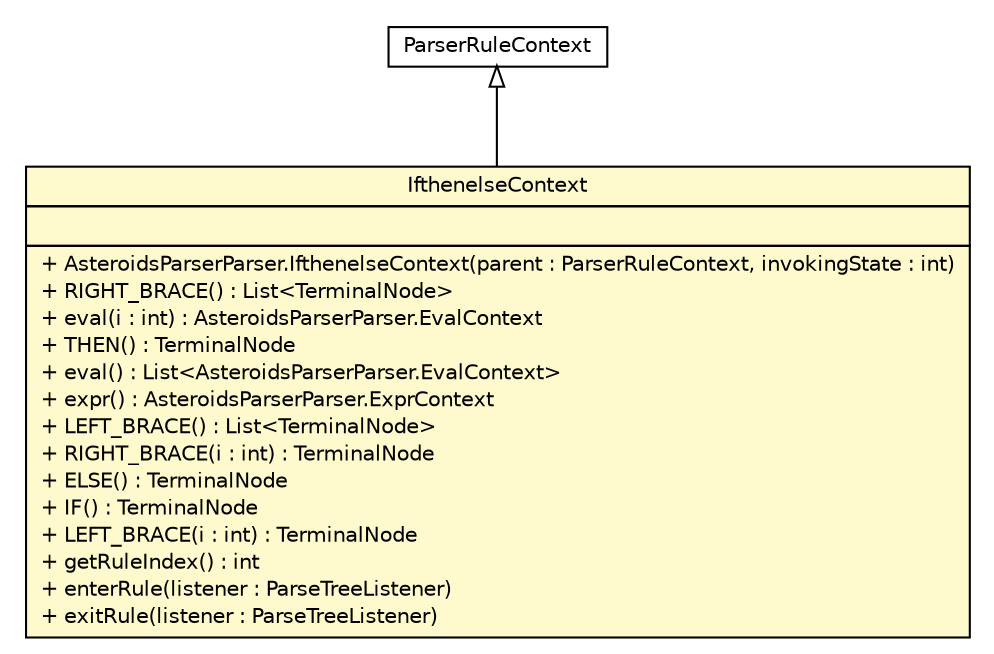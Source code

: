 #!/usr/local/bin/dot
#
# Class diagram 
# Generated by UMLGraph version R5_6 (http://www.umlgraph.org/)
#

digraph G {
	edge [fontname="Helvetica",fontsize=10,labelfontname="Helvetica",labelfontsize=10];
	node [fontname="Helvetica",fontsize=10,shape=plaintext];
	nodesep=0.25;
	ranksep=0.5;
	// model.programs.parsing.AsteroidsParserParser.IfthenelseContext
	c5602 [label=<<table title="model.programs.parsing.AsteroidsParserParser.IfthenelseContext" border="0" cellborder="1" cellspacing="0" cellpadding="2" port="p" bgcolor="lemonChiffon" href="./AsteroidsParserParser.IfthenelseContext.html">
		<tr><td><table border="0" cellspacing="0" cellpadding="1">
<tr><td align="center" balign="center"> IfthenelseContext </td></tr>
		</table></td></tr>
		<tr><td><table border="0" cellspacing="0" cellpadding="1">
<tr><td align="left" balign="left">  </td></tr>
		</table></td></tr>
		<tr><td><table border="0" cellspacing="0" cellpadding="1">
<tr><td align="left" balign="left"> + AsteroidsParserParser.IfthenelseContext(parent : ParserRuleContext, invokingState : int) </td></tr>
<tr><td align="left" balign="left"> + RIGHT_BRACE() : List&lt;TerminalNode&gt; </td></tr>
<tr><td align="left" balign="left"> + eval(i : int) : AsteroidsParserParser.EvalContext </td></tr>
<tr><td align="left" balign="left"> + THEN() : TerminalNode </td></tr>
<tr><td align="left" balign="left"> + eval() : List&lt;AsteroidsParserParser.EvalContext&gt; </td></tr>
<tr><td align="left" balign="left"> + expr() : AsteroidsParserParser.ExprContext </td></tr>
<tr><td align="left" balign="left"> + LEFT_BRACE() : List&lt;TerminalNode&gt; </td></tr>
<tr><td align="left" balign="left"> + RIGHT_BRACE(i : int) : TerminalNode </td></tr>
<tr><td align="left" balign="left"> + ELSE() : TerminalNode </td></tr>
<tr><td align="left" balign="left"> + IF() : TerminalNode </td></tr>
<tr><td align="left" balign="left"> + LEFT_BRACE(i : int) : TerminalNode </td></tr>
<tr><td align="left" balign="left"> + getRuleIndex() : int </td></tr>
<tr><td align="left" balign="left"> + enterRule(listener : ParseTreeListener) </td></tr>
<tr><td align="left" balign="left"> + exitRule(listener : ParseTreeListener) </td></tr>
		</table></td></tr>
		</table>>, URL="./AsteroidsParserParser.IfthenelseContext.html", fontname="Helvetica", fontcolor="black", fontsize=10.0];
	//model.programs.parsing.AsteroidsParserParser.IfthenelseContext extends ParserRuleContext
	c5689:p -> c5602:p [dir=back,arrowtail=empty];
	// ParserRuleContext
	c5689[label=<<table title="ParserRuleContext" border="0" cellborder="1" cellspacing="0" cellpadding="2" port="p" href="http://java.sun.com/j2se/1.4.2/docs/api//ParserRuleContext.html">
		<tr><td><table border="0" cellspacing="0" cellpadding="1">
<tr><td align="center" balign="center"> ParserRuleContext </td></tr>
		</table></td></tr>
		</table>>, fontname="Helvetica", fontcolor="black", fontsize=10.0];
}

